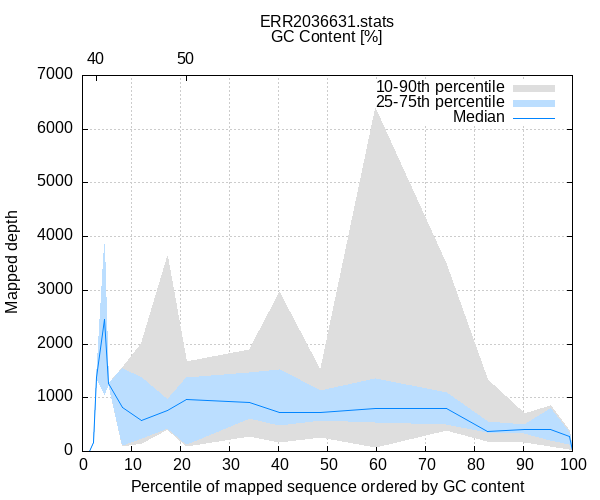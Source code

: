 
            set terminal png size 600,500 truecolor
            set output "ERR2036631-gc-depth.png"
            set grid xtics ytics y2tics back lc rgb "#cccccc"
            set ylabel "Mapped depth"
            set xlabel "Percentile of mapped sequence ordered by GC content"
            set x2label "GC Content [%]"
            set title "ERR2036631.stats" noenhanced
            set x2tics ("30" 3.030,"40" 3.030,"50" 21.212)
            set xtics nomirror
            set xrange [0.1:99.9]

            plot '-' using 1:2:3 with filledcurve lt 1 lc rgb "#dedede" t '10-90th percentile' , \
                 '-' using 1:2:3 with filledcurve lt 1 lc rgb "#bbdeff" t '25-75th percentile' , \
                 '-' using 1:2 with lines lc rgb "#0084ff" t 'Median'
        1.515	0.000	0.000
2.273	171.321	171.321
3.030	1373.197	1373.197
4.545	1070.309	3845.860
5.303	1268.235	1268.235
8.333	100.749	1565.476
12.121	157.096	2009.580
17.424	417.665	3639.484
21.212	84.360	1679.922
34.091	278.811	1893.467
40.152	175.810	2963.710
48.485	260.617	1500.898
59.848	77.451	6389.671
74.242	387.487	3475.328
82.576	183.912	1344.078
90.152	176.360	715.028
95.455	97.152	847.476
99.242	43.966	396.189
100.000	9.766	9.766
end
1.515	0.000	0.000
2.273	171.321	171.321
3.030	1373.197	1373.197
4.545	1070.309	3845.860
5.303	1268.235	1268.235
8.333	119.093	1543.473
12.121	240.929	1382.978
17.424	432.013	972.832
21.212	124.657	1376.616
34.091	610.738	1470.001
40.152	492.175	1524.170
48.485	577.091	1143.439
59.848	533.107	1350.282
74.242	497.744	1098.353
82.576	349.357	560.849
90.152	344.412	503.348
95.455	197.433	798.737
99.242	132.862	360.086
100.000	9.766	9.766
end
1.515	0.000
2.273	171.321
3.030	1373.197
4.545	2458.084
5.303	1268.235
8.333	825.794
12.121	579.299
17.424	766.462
21.212	963.496
34.091	903.841
40.152	730.703
48.485	729.476
59.848	799.242
74.242	793.645
82.576	381.614
90.152	414.485
95.455	412.837
99.242	286.418
100.000	9.766
end
